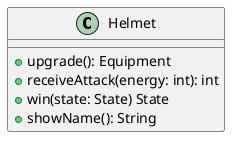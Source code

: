 @startuml
class Helmet {
    +upgrade(): Equipment
    +receiveAttack(energy: int): int
    +win(state: State) State
    +showName(): String
}
@enduml